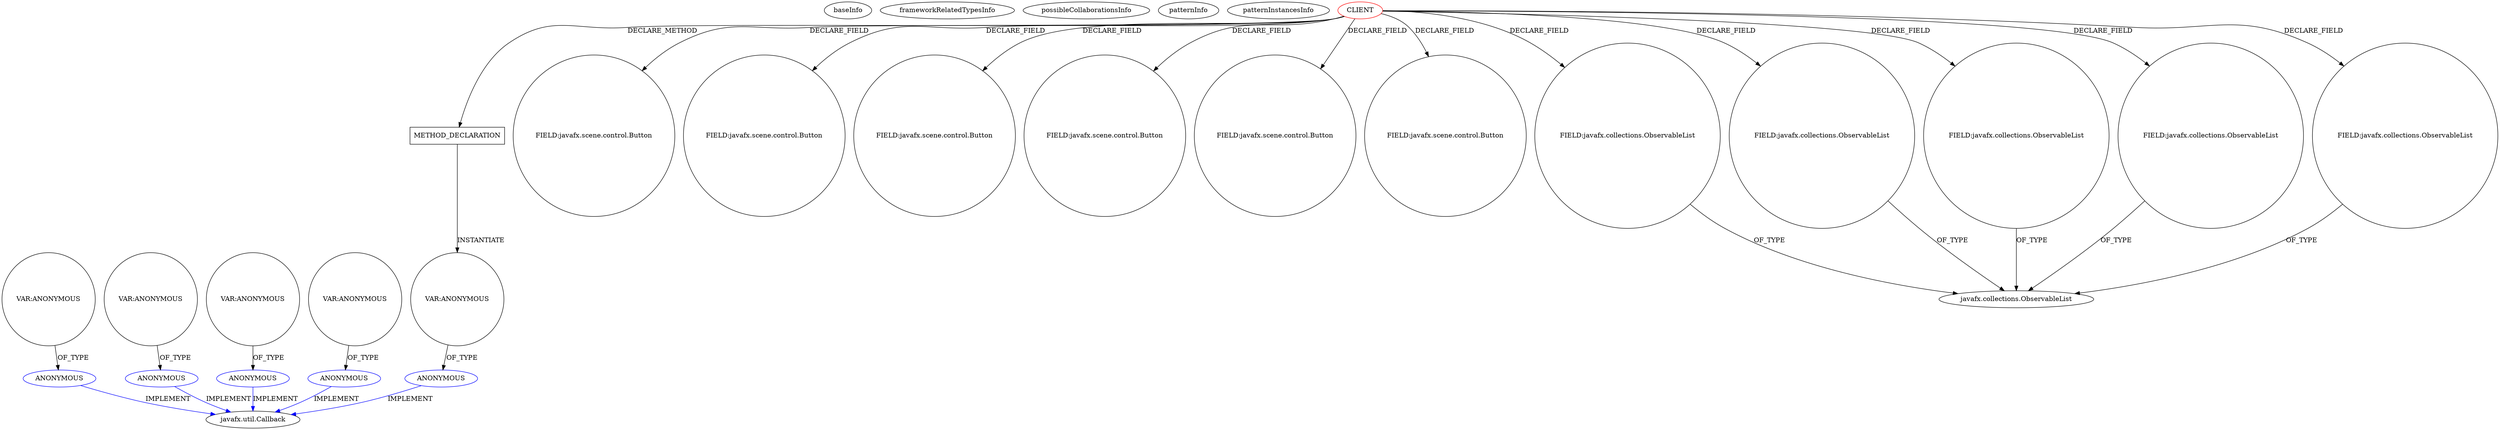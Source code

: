 digraph {
baseInfo[graphId=843,category="pattern",isAnonymous=false,possibleRelation=false]
frameworkRelatedTypesInfo[]
possibleCollaborationsInfo[]
patternInfo[frequency=2.0,patternRootClient=0]
patternInstancesInfo[0="bianconejo-CEFX~/bianconejo-CEFX/CEFX-master/src/cefx/CEPrincipalController.java~CEPrincipalController~2114",1="bianconejo-CEFX~/bianconejo-CEFX/CEFX-master/src/cefx/CECommandeController.java~CECommandeController~2084"]
721[label="javafx.util.Callback",vertexType="FRAMEWORK_INTERFACE_TYPE",isFrameworkType=false]
744[label="ANONYMOUS",vertexType="REFERENCE_ANONYMOUS_DECLARATION",isFrameworkType=false,color=blue]
767[label="ANONYMOUS",vertexType="REFERENCE_ANONYMOUS_DECLARATION",isFrameworkType=false,color=blue]
720[label="ANONYMOUS",vertexType="REFERENCE_ANONYMOUS_DECLARATION",isFrameworkType=false,color=blue]
790[label="ANONYMOUS",vertexType="REFERENCE_ANONYMOUS_DECLARATION",isFrameworkType=false,color=blue]
1018[label="ANONYMOUS",vertexType="REFERENCE_ANONYMOUS_DECLARATION",isFrameworkType=false,color=blue]
789[label="VAR:ANONYMOUS",vertexType="VARIABLE_EXPRESION",isFrameworkType=false,shape=circle]
719[label="VAR:ANONYMOUS",vertexType="VARIABLE_EXPRESION",isFrameworkType=false,shape=circle]
766[label="VAR:ANONYMOUS",vertexType="VARIABLE_EXPRESION",isFrameworkType=false,shape=circle]
1017[label="VAR:ANONYMOUS",vertexType="VARIABLE_EXPRESION",isFrameworkType=false,shape=circle]
743[label="VAR:ANONYMOUS",vertexType="VARIABLE_EXPRESION",isFrameworkType=false,shape=circle]
981[label="METHOD_DECLARATION",vertexType="CLIENT_METHOD_DECLARATION",isFrameworkType=false,shape=box]
0[label="CLIENT",vertexType="ROOT_CLIENT_CLASS_DECLARATION",isFrameworkType=false,color=red]
8[label="FIELD:javafx.scene.control.Button",vertexType="FIELD_DECLARATION",isFrameworkType=false,shape=circle]
12[label="FIELD:javafx.scene.control.Button",vertexType="FIELD_DECLARATION",isFrameworkType=false,shape=circle]
10[label="FIELD:javafx.scene.control.Button",vertexType="FIELD_DECLARATION",isFrameworkType=false,shape=circle]
18[label="FIELD:javafx.scene.control.Button",vertexType="FIELD_DECLARATION",isFrameworkType=false,shape=circle]
14[label="FIELD:javafx.scene.control.Button",vertexType="FIELD_DECLARATION",isFrameworkType=false,shape=circle]
6[label="FIELD:javafx.scene.control.Button",vertexType="FIELD_DECLARATION",isFrameworkType=false,shape=circle]
2[label="FIELD:javafx.collections.ObservableList",vertexType="FIELD_DECLARATION",isFrameworkType=false,shape=circle]
3[label="javafx.collections.ObservableList",vertexType="FRAMEWORK_INTERFACE_TYPE",isFrameworkType=false]
44[label="FIELD:javafx.collections.ObservableList",vertexType="FIELD_DECLARATION",isFrameworkType=false,shape=circle]
40[label="FIELD:javafx.collections.ObservableList",vertexType="FIELD_DECLARATION",isFrameworkType=false,shape=circle]
74[label="FIELD:javafx.collections.ObservableList",vertexType="FIELD_DECLARATION",isFrameworkType=false,shape=circle]
62[label="FIELD:javafx.collections.ObservableList",vertexType="FIELD_DECLARATION",isFrameworkType=false,shape=circle]
744->721[label="IMPLEMENT",color=blue]
0->8[label="DECLARE_FIELD"]
62->3[label="OF_TYPE"]
743->744[label="OF_TYPE"]
719->720[label="OF_TYPE"]
74->3[label="OF_TYPE"]
0->74[label="DECLARE_FIELD"]
0->2[label="DECLARE_FIELD"]
0->14[label="DECLARE_FIELD"]
44->3[label="OF_TYPE"]
0->44[label="DECLARE_FIELD"]
790->721[label="IMPLEMENT",color=blue]
0->12[label="DECLARE_FIELD"]
981->1017[label="INSTANTIATE"]
789->790[label="OF_TYPE"]
0->18[label="DECLARE_FIELD"]
0->62[label="DECLARE_FIELD"]
0->10[label="DECLARE_FIELD"]
720->721[label="IMPLEMENT",color=blue]
1017->1018[label="OF_TYPE"]
40->3[label="OF_TYPE"]
0->40[label="DECLARE_FIELD"]
766->767[label="OF_TYPE"]
2->3[label="OF_TYPE"]
1018->721[label="IMPLEMENT",color=blue]
0->981[label="DECLARE_METHOD"]
0->6[label="DECLARE_FIELD"]
767->721[label="IMPLEMENT",color=blue]
}
